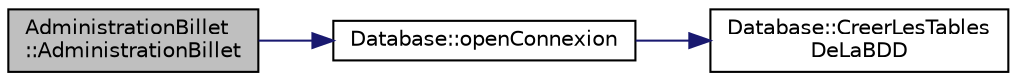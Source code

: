 digraph "AdministrationBillet::AdministrationBillet"
{
  edge [fontname="Helvetica",fontsize="10",labelfontname="Helvetica",labelfontsize="10"];
  node [fontname="Helvetica",fontsize="10",shape=record];
  rankdir="LR";
  Node0 [label="AdministrationBillet\l::AdministrationBillet",height=0.2,width=0.4,color="black", fillcolor="grey75", style="filled", fontcolor="black"];
  Node0 -> Node1 [color="midnightblue",fontsize="10",style="solid",fontname="Helvetica"];
  Node1 [label="Database::openConnexion",height=0.2,width=0.4,color="black", fillcolor="white", style="filled",URL="$class_database.html#ac96a872f754486b8e91ecf2cfa3322d5",tooltip="openConnexion Méthode pour l&#39;ouverture de la connexion à la base de données "];
  Node1 -> Node2 [color="midnightblue",fontsize="10",style="solid",fontname="Helvetica"];
  Node2 [label="Database::CreerLesTables\lDeLaBDD",height=0.2,width=0.4,color="black", fillcolor="white", style="filled",URL="$class_database.html#a6dc0a96235110fc0e6343a04ea056efd",tooltip="CreerLesTablesDeLaBDD Méthode pour lacréation de la base de données er la création des tables de la B..."];
}
